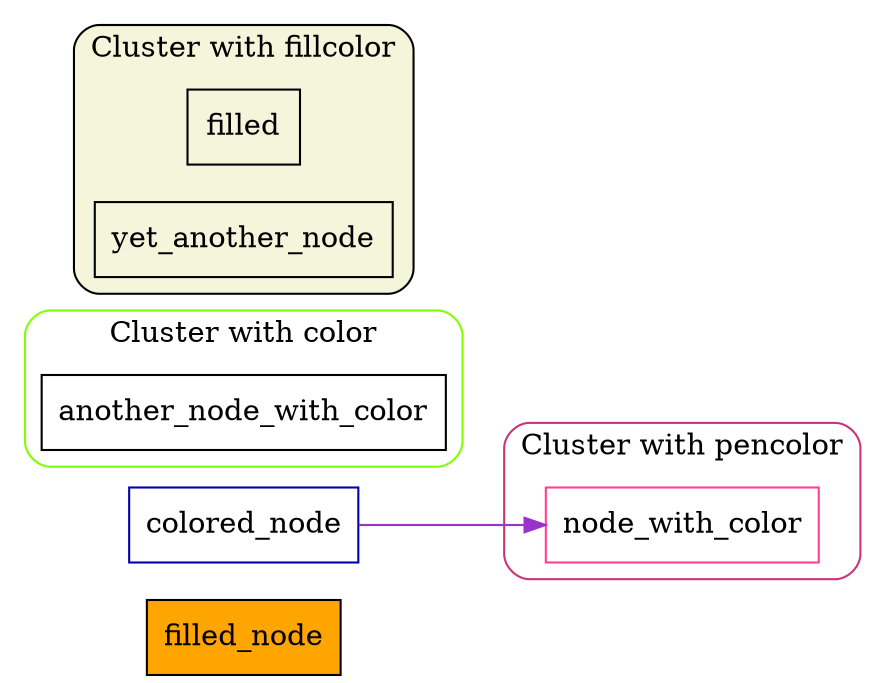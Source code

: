 digraph G {

   rankdir = LR

   node [shape   = box ]

   filled_node  [ fillcolor=orange style=filled ] // style=filled necessary for fillColor
   colored_node [ color="#0000aa"               ]

   subgraph cluster_with_pencolor {

     label    ="Cluster with pencolor"
     style    = rounded
     pencolor = violetred3

     node_with_color [ color = violetred1 ];

   }

   subgraph cluster_with_color {

     label     ="Cluster with color"
     style     = rounded
     color     = chartreuse

     another_node_with_color ;

   }

   subgraph cluster_with_bgcolor {

     label     ="Cluster with fillcolor"
     style     = rounded filled
     bgcolor   = beige  // fillcolor does not seem to work here!

     yet_another_node

   }
   colored_node -> node_with_color [ color = darkorchid3 ]

}
